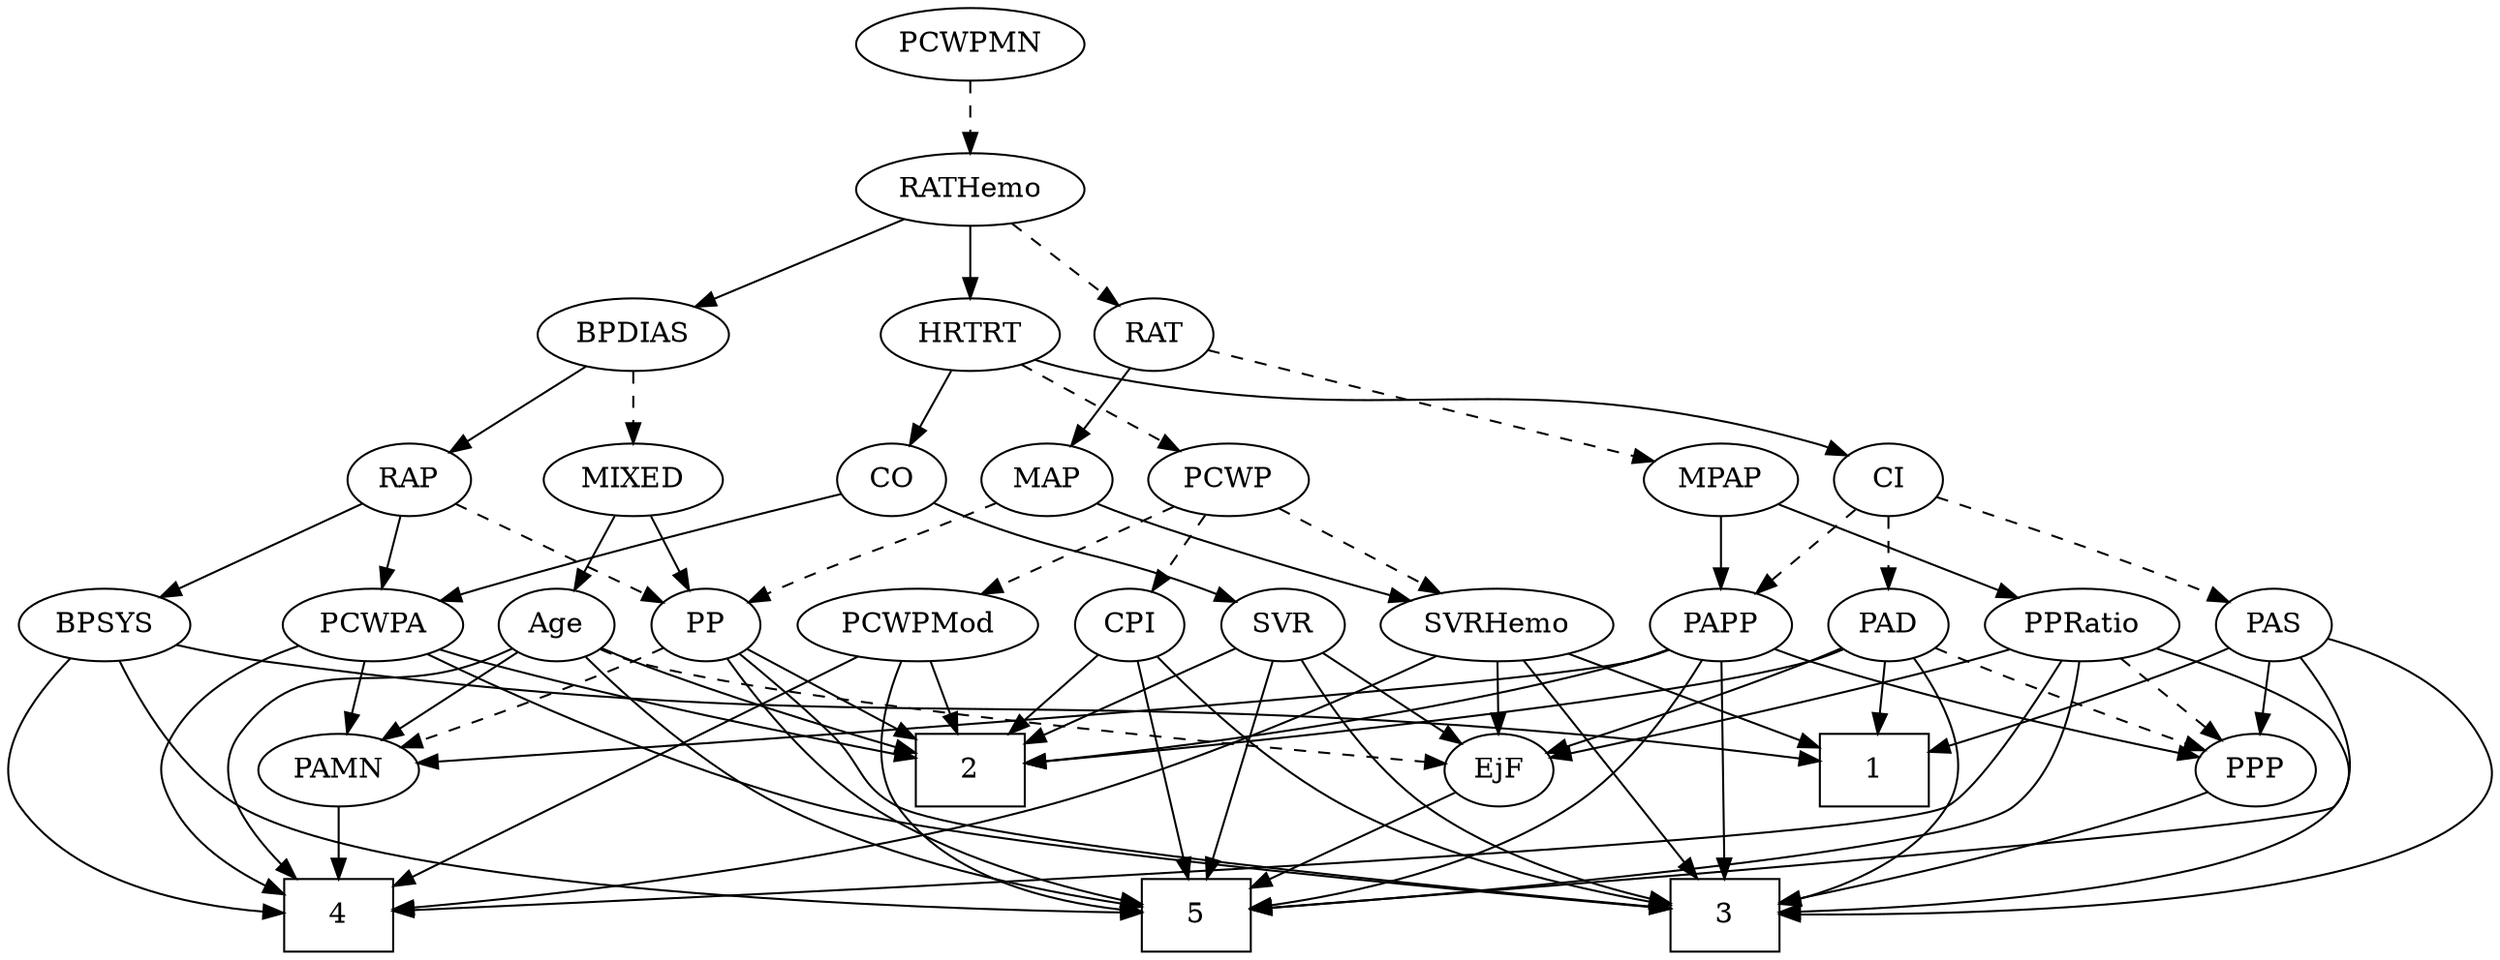 strict digraph {
	graph [bb="0,0,1217.3,468"];
	node [label="\N"];
	1	[height=0.5,
		pos="917.12,90",
		shape=box,
		width=0.75];
	2	[height=0.5,
		pos="469.12,90",
		shape=box,
		width=0.75];
	3	[height=0.5,
		pos="843.12,18",
		shape=box,
		width=0.75];
	4	[height=0.5,
		pos="160.12,18",
		shape=box,
		width=0.75];
	5	[height=0.5,
		pos="581.12,18",
		shape=box,
		width=0.75];
	Age	[height=0.5,
		pos="296.12,162",
		width=0.75];
	Age -> 2	[pos="e,442.11,100.79 317.33,150.68 322.16,148.41 327.29,146.07 332.12,144 365.73,129.59 404.67,114.69 432.42,104.38",
		style=solid];
	Age -> 4	[pos="e,140.43,36.212 275.48,150.4 270.53,148.09 265.2,145.81 260.12,144 197.57,121.71 156.03,160.3 115.12,108 99.721,88.309 116,62.521 \
133.13,43.776",
		style=solid];
	Age -> 5	[pos="e,553.91,22.136 307.78,145.7 323.75,125.78 354.34,91.27 388.12,72 437.82,43.649 503.44,29.842 543.93,23.599",
		style=solid];
	EjF	[height=0.5,
		pos="731.12,90",
		width=0.75];
	Age -> EjF	[pos="e,703.91,91.735 316.63,149.98 321.59,147.7 326.95,145.52 332.12,144 461.23,105.95 621.93,95.153 693.59,92.14",
		style=dashed];
	PAMN	[height=0.5,
		pos="160.12,90",
		width=1.011];
	Age -> PAMN	[pos="e,184.66,103.63 275.47,150.37 253.76,139.2 219.27,121.45 193.66,108.26",
		style=solid];
	EjF -> 5	[pos="e,608.16,31.617 709.63,78.971 685.61,67.762 646.32,49.425 617.49,35.974",
		style=solid];
	RAP	[height=0.5,
		pos="213.12,234",
		width=0.77632];
	BPSYS	[height=0.5,
		pos="66.121,162",
		width=1.0471];
	RAP -> BPSYS	[pos="e,91.999,175.32 191.11,222.52 167.29,211.18 128.98,192.93 101.04,179.63",
		style=solid];
	PCWPA	[height=0.5,
		pos="209.12,162",
		width=1.1555];
	RAP -> PCWPA	[pos="e,210.1,180.1 212.13,215.7 211.69,207.98 211.16,198.71 210.67,190.11",
		style=solid];
	PP	[height=0.5,
		pos="368.12,162",
		width=0.75];
	RAP -> PP	[pos="e,346.85,173.17 235.4,222.69 240.24,220.47 245.35,218.14 250.12,216 286.43,199.69 295.9,196.5 332.12,180 333.91,179.18 335.75,178.34 \
337.61,177.48",
		style=dashed];
	MIXED	[height=0.5,
		pos="299.12,234",
		width=1.1193];
	MIXED -> Age	[pos="e,296.85,180.1 298.38,215.7 298.05,207.98 297.65,198.71 297.28,190.11",
		style=solid];
	MIXED -> PP	[pos="e,353.93,177.39 314.78,217.12 324.25,207.51 336.45,195.13 346.8,184.63",
		style=solid];
	MPAP	[height=0.5,
		pos="832.12,234",
		width=0.97491];
	PPRatio	[height=0.5,
		pos="1009.1,162",
		width=1.1013];
	MPAP -> PPRatio	[pos="e,980.22,174.43 859,222.37 888.75,210.6 936.95,191.54 970.68,178.2",
		style=solid];
	PAPP	[height=0.5,
		pos="832.12,162",
		width=0.88464];
	MPAP -> PAPP	[pos="e,832.12,180.1 832.12,215.7 832.12,207.98 832.12,198.71 832.12,190.11",
		style=solid];
	BPSYS -> 1	[pos="e,890.07,94.51 100.05,153.69 117.35,150.23 138.77,146.35 158.12,144 427.28,111.3 496.98,131.28 767.12,108 805.66,104.68 849.62,99.537 \
879.94,95.777",
		style=solid];
	BPSYS -> 4	[pos="e,132.87,19.424 43.14,147.72 29.617,138.5 13.72,124.85 6.1207,108 -0.45647,93.414 -3.1715,85.025 6.1207,72 32.426,35.128 86.108,\
23.648 122.61,20.22",
		style=solid];
	BPSYS -> 5	[pos="e,554.07,18.894 70.345,144 76.462,123.26 89.918,88.889 115.12,72 185.04,25.143 445.97,19.402 543.78,18.927",
		style=solid];
	PAD	[height=0.5,
		pos="914.12,162",
		width=0.79437];
	PAD -> 1	[pos="e,916.39,108.1 914.86,143.7 915.19,135.98 915.59,126.71 915.96,118.11",
		style=solid];
	PAD -> 2	[pos="e,496.55,92.12 891.93,150.56 885.94,148.08 879.37,145.67 873.12,144 741.51,108.74 579.24,96.536 506.95,92.654",
		style=solid];
	PAD -> 3	[pos="e,870.31,23.653 928.95,146.48 945.64,128.3 968.56,96.57 953.12,72 937.19,46.645 905.35,33.135 880.01,26.117",
		style=solid];
	PAD -> EjF	[pos="e,754.34,99.376 890.76,151.15 885.01,148.77 878.86,146.26 873.12,144 835.89,129.34 792.78,113.39 763.92,102.86",
		style=solid];
	PPP	[height=0.5,
		pos="1103.1,90",
		width=0.75];
	PAD -> PPP	[pos="e,1080,99.575 938.06,152.13 971.61,139.71 1032.7,117.07 1070.5,103.1",
		style=dashed];
	CO	[height=0.5,
		pos="486.12,234",
		width=0.75];
	SVR	[height=0.5,
		pos="635.12,162",
		width=0.77632];
	CO -> SVR	[pos="e,613.03,173.34 507.44,222.92 512.26,220.64 517.37,218.24 522.12,216 549.74,203 581.18,188.26 603.87,177.63",
		style=solid];
	CO -> PCWPA	[pos="e,240.54,173.97 460.51,227.79 418.4,219.05 332.05,200.38 260.12,180 256.93,179.1 253.65,178.12 250.36,177.1",
		style=solid];
	PAS	[height=0.5,
		pos="1103.1,162",
		width=0.75];
	PAS -> 1	[pos="e,944.16,101.15 1080.2,152.34 1073.1,149.67 1065.3,146.71 1058.1,144 1022.7,130.64 982.16,115.42 953.7,104.73",
		style=solid];
	PAS -> 3	[pos="e,870.12,18.569 1129.1,156.24 1154.7,150.01 1192.5,136.36 1210.1,108 1218.6,94.405 1220.6,84.095 1210.1,72 1167.7,22.997 964.9,18.293 \
880.31,18.517",
		style=solid];
	PAS -> 5	[pos="e,608.3,21.085 1117.5,146.39 1134.7,127.24 1158.7,93.578 1139.1,72 1130.3,62.316 741.91,31.453 618.41,21.868",
		style=solid];
	PAS -> PPP	[pos="e,1103.1,108.1 1103.1,143.7 1103.1,135.98 1103.1,126.71 1103.1,118.11",
		style=solid];
	PAMN -> 4	[pos="e,160.12,36.104 160.12,71.697 160.12,63.983 160.12,54.712 160.12,46.112",
		style=solid];
	RATHemo	[height=0.5,
		pos="566.12,378",
		width=1.3721];
	RAT	[height=0.5,
		pos="651.12,306",
		width=0.75827];
	RATHemo -> RAT	[pos="e,634.77,320.47 585.41,361.12 597.74,350.96 613.83,337.71 627,326.86",
		style=dashed];
	BPDIAS	[height=0.5,
		pos="299.12,306",
		width=1.1735];
	RATHemo -> BPDIAS	[pos="e,334.16,316.19 527.3,366.82 478.62,354.06 395.34,332.23 343.99,318.76",
		style=solid];
	HRTRT	[height=0.5,
		pos="566.12,306",
		width=1.1013];
	RATHemo -> HRTRT	[pos="e,566.12,324.1 566.12,359.7 566.12,351.98 566.12,342.71 566.12,334.11",
		style=solid];
	CPI	[height=0.5,
		pos="562.12,162",
		width=0.75];
	CPI -> 2	[pos="e,491.82,108.08 544.63,147.83 532.14,138.43 514.99,125.53 500.2,114.39",
		style=solid];
	CPI -> 3	[pos="e,816.03,22.799 574.63,145.79 591.72,125.98 624.24,91.575 659.12,72 706.02,45.677 767.13,31.457 805.76,24.556",
		style=solid];
	CPI -> 5	[pos="e,578.82,36.189 564.41,143.87 567.65,119.67 573.6,75.211 577.46,46.393",
		style=solid];
	RAT -> MPAP	[pos="e,804.96,245.5 674.04,296.13 704.56,284.33 758.91,263.31 795.23,249.27",
		style=dashed];
	MAP	[height=0.5,
		pos="562.12,234",
		width=0.84854];
	RAT -> MAP	[pos="e,579.84,248.93 633.96,291.5 620.96,281.27 602.86,267.04 588.09,255.42",
		style=solid];
	SVR -> 2	[pos="e,496.46,102.36 612.88,150.6 608.04,148.38 602.92,146.08 598.12,144 559.36,127.18 549.19,124.09 510.12,108 508.74,107.43 507.33,\
106.85 505.91,106.27",
		style=solid];
	SVR -> 3	[pos="e,816.08,23.395 642.25,144.55 651.64,124.7 669.96,91.556 695.12,72 727.98,46.458 774.21,32.539 806.22,25.46",
		style=solid];
	SVR -> 5	[pos="e,587.72,36.346 628.82,144.43 619.61,120.22 602.38,74.894 591.34,45.871",
		style=solid];
	SVR -> EjF	[pos="e,713.47,103.87 653.18,147.83 667.89,137.11 688.84,121.83 705.32,109.82",
		style=solid];
	PCWPMod	[height=0.5,
		pos="465.12,162",
		width=1.4443];
	PCWPMod -> 2	[pos="e,468.14,108.1 466.11,143.7 466.55,135.98 467.08,126.71 467.57,118.11",
		style=solid];
	PCWPMod -> 4	[pos="e,187.39,31.696 435.32,147.13 379.12,120.96 257.65,64.406 196.64,36.004",
		style=solid];
	PCWPMod -> 5	[pos="e,554.01,19.854 450.75,144.68 435.98,125.84 417.24,94.555 433.12,72 457.97,36.71 508.59,24.795 543.67,20.842",
		style=solid];
	PCWPA -> 2	[pos="e,441.89,97.23 240.57,150.12 247.01,148 253.76,145.86 260.12,144 319.86,126.5 390.17,109.37 432.12,99.515",
		style=solid];
	PCWPA -> 3	[pos="e,816.12,21.073 232.32,147.05 267.04,126.89 335.19,90.049 398.12,72 474.72,50.029 713.68,29.283 806.11,21.87",
		style=solid];
	PCWPA -> 4	[pos="e,132.81,29.49 169.64,156.13 140.05,150.19 101.46,137.03 82.121,108 73.249,94.685 74.633,86.14 82.121,72 91.023,55.188 107.91,42.719 \
123.71,34.114",
		style=solid];
	PCWPA -> PAMN	[pos="e,171.65,107.47 197.51,144.41 191.53,135.87 184.12,125.28 177.47,115.79",
		style=solid];
	PCWPMN	[height=0.5,
		pos="566.12,450",
		width=1.3902];
	PCWPMN -> RATHemo	[pos="e,566.12,396.1 566.12,431.7 566.12,423.98 566.12,414.71 566.12,406.11",
		style=dashed];
	SVRHemo	[height=0.5,
		pos="731.12,162",
		width=1.3902];
	SVRHemo -> 1	[pos="e,889.9,101.25 764.37,148.49 796.99,136.21 846.62,117.53 880.39,104.82",
		style=solid];
	SVRHemo -> 3	[pos="e,829.44,36.346 744.19,144.43 763.62,119.8 800.29,73.304 823.11,44.365",
		style=solid];
	SVRHemo -> 4	[pos="e,187.39,21.111 702.21,147.19 659.91,127.55 578.2,91.737 505.12,72 395.39,42.364 261.26,27.705 197.38,21.984",
		style=solid];
	SVRHemo -> EjF	[pos="e,731.12,108.1 731.12,143.7 731.12,135.98 731.12,126.71 731.12,118.11",
		style=solid];
	BPDIAS -> RAP	[pos="e,229.71,248.5 280.46,289.81 267.94,279.62 251.32,266.09 237.72,255.02",
		style=solid];
	BPDIAS -> MIXED	[pos="e,299.12,252.1 299.12,287.7 299.12,279.98 299.12,270.71 299.12,262.11",
		style=dashed];
	MAP -> SVRHemo	[pos="e,699.27,175.96 586.21,222.7 591.45,220.48 596.97,218.15 602.12,216 631.44,203.75 664.6,190.13 689.96,179.77",
		style=solid];
	MAP -> PP	[pos="e,389.22,173.59 538.6,222.51 533.22,220.26 527.51,217.96 522.12,216 470.6,197.25 455.27,199.76 404.12,180 402.28,179.29 400.41,178.53 \
398.53,177.73",
		style=dashed];
	PP -> 2	[pos="e,444.39,108.14 386.18,148.49 400,138.91 419.44,125.43 436.02,113.94",
		style=solid];
	PP -> 3	[pos="e,816,21.258 377.75,144.83 391.9,121.66 418.22,80.818 433.12,72 464.94,53.175 711.09,30.323 805.99,22.118",
		style=solid];
	PP -> 5	[pos="e,553.93,22.244 374.18,144.11 382.17,124.12 398.11,91.166 422.12,72 457.67,43.625 509.1,30.141 543.75,23.943",
		style=solid];
	PP -> PAMN	[pos="e,191.65,99.262 347.02,150.42 342.18,148.17 337.02,145.9 332.12,144 288.37,127.03 236.76,111.73 201.57,101.98",
		style=dashed];
	PPP -> 3	[pos="e,870.13,24.124 1081.2,79.185 1075.1,76.647 1068.4,74.055 1062.1,72 999.29,51.508 924,34.979 880.07,26.108",
		style=solid];
	PPRatio -> 3	[pos="e,870.57,19.617 1039.7,150.55 1076.3,137.75 1133.3,116.72 1139.1,108 1148,94.721 1149.4,84.27 1139.1,72 1106.5,33.077 952.7,22.705 \
880.59,19.968",
		style=solid];
	PPRatio -> 4	[pos="e,187.5,20.133 1001,144.35 989.18,121 967.23,80.418 953.12,72 920.32,52.431 350.95,27.061 197.79,20.567",
		style=solid];
	PPRatio -> 5	[pos="e,608.25,20.803 1010,143.7 1009.9,123.32 1006.4,89.971 986.12,72 958.76,47.806 713.12,28.227 618.27,21.505",
		style=solid];
	PPRatio -> EjF	[pos="e,756.42,96.596 977.25,151.16 969.09,148.73 960.3,146.2 952.12,144 886.86,126.46 810,108.67 766.28,98.809",
		style=solid];
	PPRatio -> PPP	[pos="e,1085.7,103.94 1029.1,146.15 1043.2,135.59 1062.4,121.31 1077.7,109.92",
		style=dashed];
	PCWP	[height=0.5,
		pos="646.12,234",
		width=0.97491];
	PCWP -> CPI	[pos="e,578.48,176.64 628.31,218.15 616.1,207.98 599.77,194.37 586.38,183.21",
		style=dashed];
	PCWP -> PCWPMod	[pos="e,498.57,175.94 619.02,222.52 589.64,211.16 542.33,192.86 507.91,179.55",
		style=dashed];
	PCWP -> SVRHemo	[pos="e,711.94,178.8 664.15,218.15 675.77,208.58 691.1,195.96 704.16,185.21",
		style=dashed];
	CI	[height=0.5,
		pos="913.12,234",
		width=0.75];
	CI -> PAD	[pos="e,913.88,180.1 913.37,215.7 913.48,207.98 913.61,198.71 913.73,190.11",
		style=dashed];
	CI -> PAS	[pos="e,1080.2,171.7 936.25,224.63 964.9,214.25 1015.2,195.97 1058.1,180 1062.2,178.49 1066.4,176.9 1070.6,175.32",
		style=dashed];
	CI -> PAPP	[pos="e,848.93,177.52 897.12,219.17 885.59,209.21 869.81,195.57 856.69,184.23",
		style=dashed];
	PAPP -> 2	[pos="e,496.19,93.431 808.01,150.18 802.23,147.89 796.03,145.66 790.12,144 689.58,115.73 566.82,100.65 506.39,94.452",
		style=solid];
	PAPP -> 3	[pos="e,842.45,36.082 834.31,143.84 835.57,133.48 837.11,120 838.12,108 839.87,87.312 841.16,63.866 841.99,46.233",
		style=solid];
	PAPP -> 5	[pos="e,608.42,21.207 824.26,144.27 813.95,124.14 793.96,90.711 767.12,72 721.99,40.536 658.43,27.637 618.52,22.427",
		style=solid];
	PAPP -> PAMN	[pos="e,195.93,93.382 808.1,149.84 802.32,147.56 796.09,145.42 790.12,144 733.74,130.54 341.42,103.21 205.98,94.059",
		style=solid];
	PAPP -> PPP	[pos="e,1077.3,95.813 857.04,150.68 863.22,148.31 869.86,145.93 876.12,144 942.68,123.48 1022.3,106.6 1067.4,97.736",
		style=solid];
	HRTRT -> CO	[pos="e,501.82,248.74 548.76,289.81 537.3,279.78 522.15,266.52 509.61,255.55",
		style=solid];
	HRTRT -> PCWP	[pos="e,629.07,249.92 583.48,289.81 594.56,280.11 609.1,267.39 621.38,256.64",
		style=dashed];
	HRTRT -> CI	[pos="e,892.4,245.81 595.38,293.8 601.81,291.63 608.64,289.55 615.12,288 728.99,260.68 763.71,284.8 876.12,252 878.41,251.33 880.74,250.54 \
883.06,249.68",
		style=solid];
}
